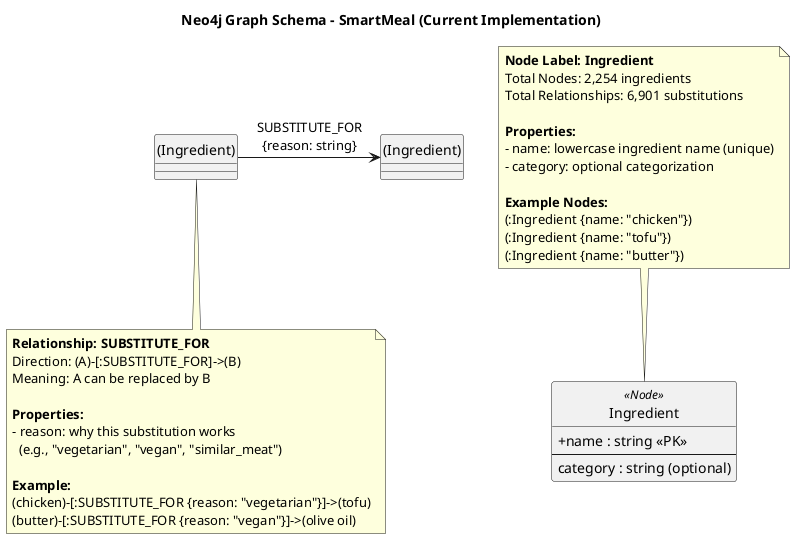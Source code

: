 @startuml Neo4j_Current
title Neo4j Graph Schema - SmartMeal (Current Implementation)
hide circle
skinparam classAttributeIconSize 0

class Ingredient <<Node>> {
  + name : string <<PK>>
  --
  category : string (optional)
}

class "(Ingredient)" as Ing1
class "(Ingredient)" as Ing2

Ing1 -right-> Ing2 : SUBSTITUTE_FOR\n{reason: string}

note top of Ingredient
**Node Label: Ingredient**
Total Nodes: 2,254 ingredients
Total Relationships: 6,901 substitutions

**Properties:**
- name: lowercase ingredient name (unique)
- category: optional categorization

**Example Nodes:**
(:Ingredient {name: "chicken"})
(:Ingredient {name: "tofu"})
(:Ingredient {name: "butter"})
end note

note bottom of Ing1
**Relationship: SUBSTITUTE_FOR**
Direction: (A)-[:SUBSTITUTE_FOR]->(B)
Meaning: A can be replaced by B

**Properties:**
- reason: why this substitution works
  (e.g., "vegetarian", "vegan", "similar_meat")

**Example:**
(chicken)-[:SUBSTITUTE_FOR {reason: "vegetarian"}]->(tofu)
(butter)-[:SUBSTITUTE_FOR {reason: "vegan"}]->(olive oil)
end note

@enduml